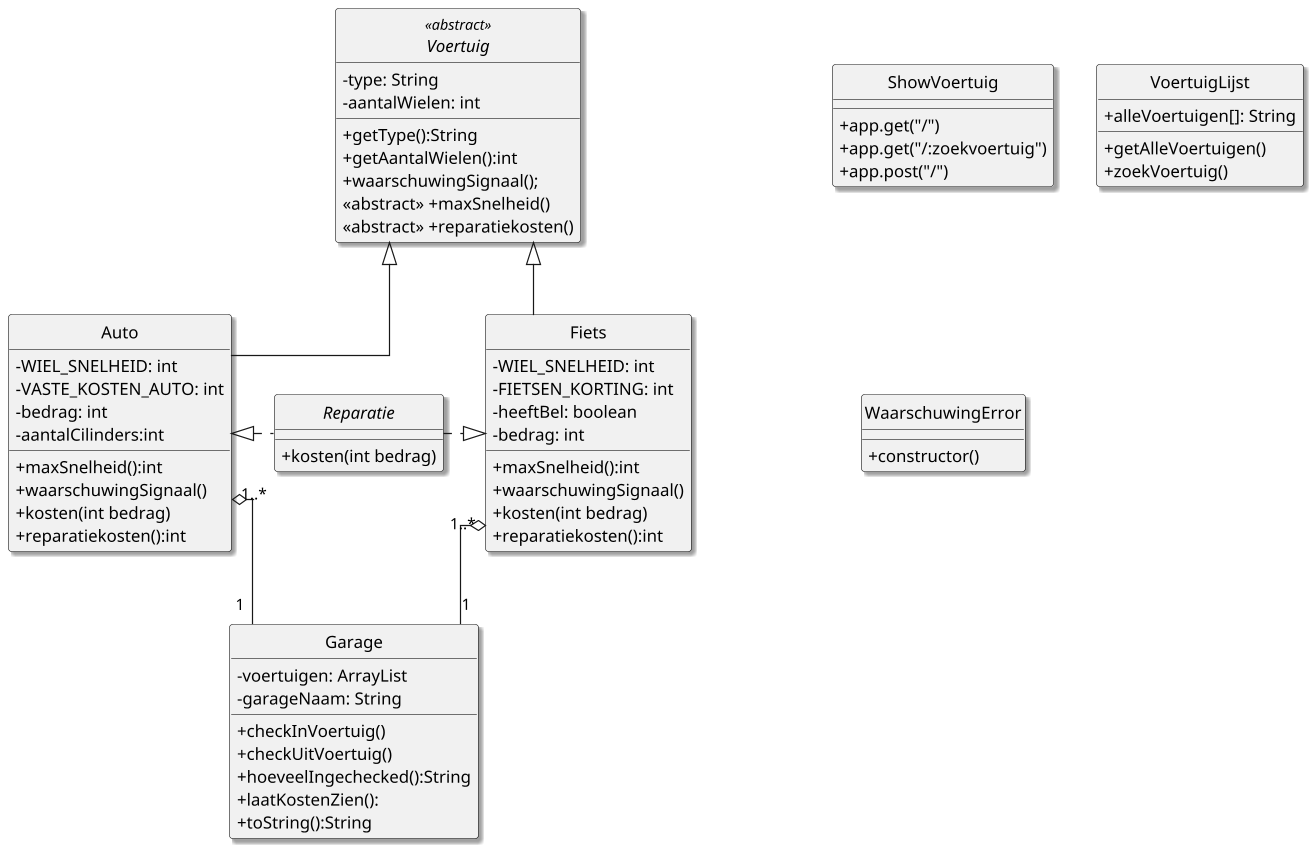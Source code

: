 @startuml
scale 1.2
hide circle
skinparam {
classAttributeIconSize 0
monochrome false
shadowing true
linetype ortho
}

Fiets <|.l. Reparatie
Auto <|.r. Reparatie
Voertuig <|-d- Auto
Voertuig <|-d- Fiets
Fiets "1..*" o-- "1" Garage
Auto "1..*" o-- "1" Garage

abstract class Voertuig <<abstract>> {
 -type: String
 -aantalWielen: int

 +getType():String
 +getAantalWielen():int
 + waarschuwingSignaal();
 <<abstract>> +maxSnelheid()
 <<abstract>> +reparatiekosten()
}

class Fiets {
 -WIEL_SNELHEID: int
 -FIETSEN_KORTING: int
 -heeftBel: boolean
 -bedrag: int

 +maxSnelheid():int
 +waarschuwingSignaal()
 +kosten(int bedrag)
 +reparatiekosten():int
}

class Auto{
 -WIEL_SNELHEID: int
 -VASTE_KOSTEN_AUTO: int
 -bedrag: int
 -aantalCilinders:int

 +maxSnelheid():int
 +waarschuwingSignaal()
 +kosten(int bedrag)
 +reparatiekosten():int
}

class Garage{
 -voertuigen: ArrayList
 -garageNaam: String

 +checkInVoertuig()
 +checkUitVoertuig()
 +hoeveelIngechecked():String
 +laatKostenZien():
 +toString():String
}

interface Reparatie{
 +kosten(int bedrag)
}

class ShowVoertuig{
 +app.get("/")
 +app.get("/:zoekvoertuig")
 +app.post("/")
 }

 class VoertuigLijst{
 + alleVoertuigen[]: String

 + getAlleVoertuigen()
 + zoekVoertuig()
 }

 class WaarschuwingError{
 + constructor()
 }
@enduml